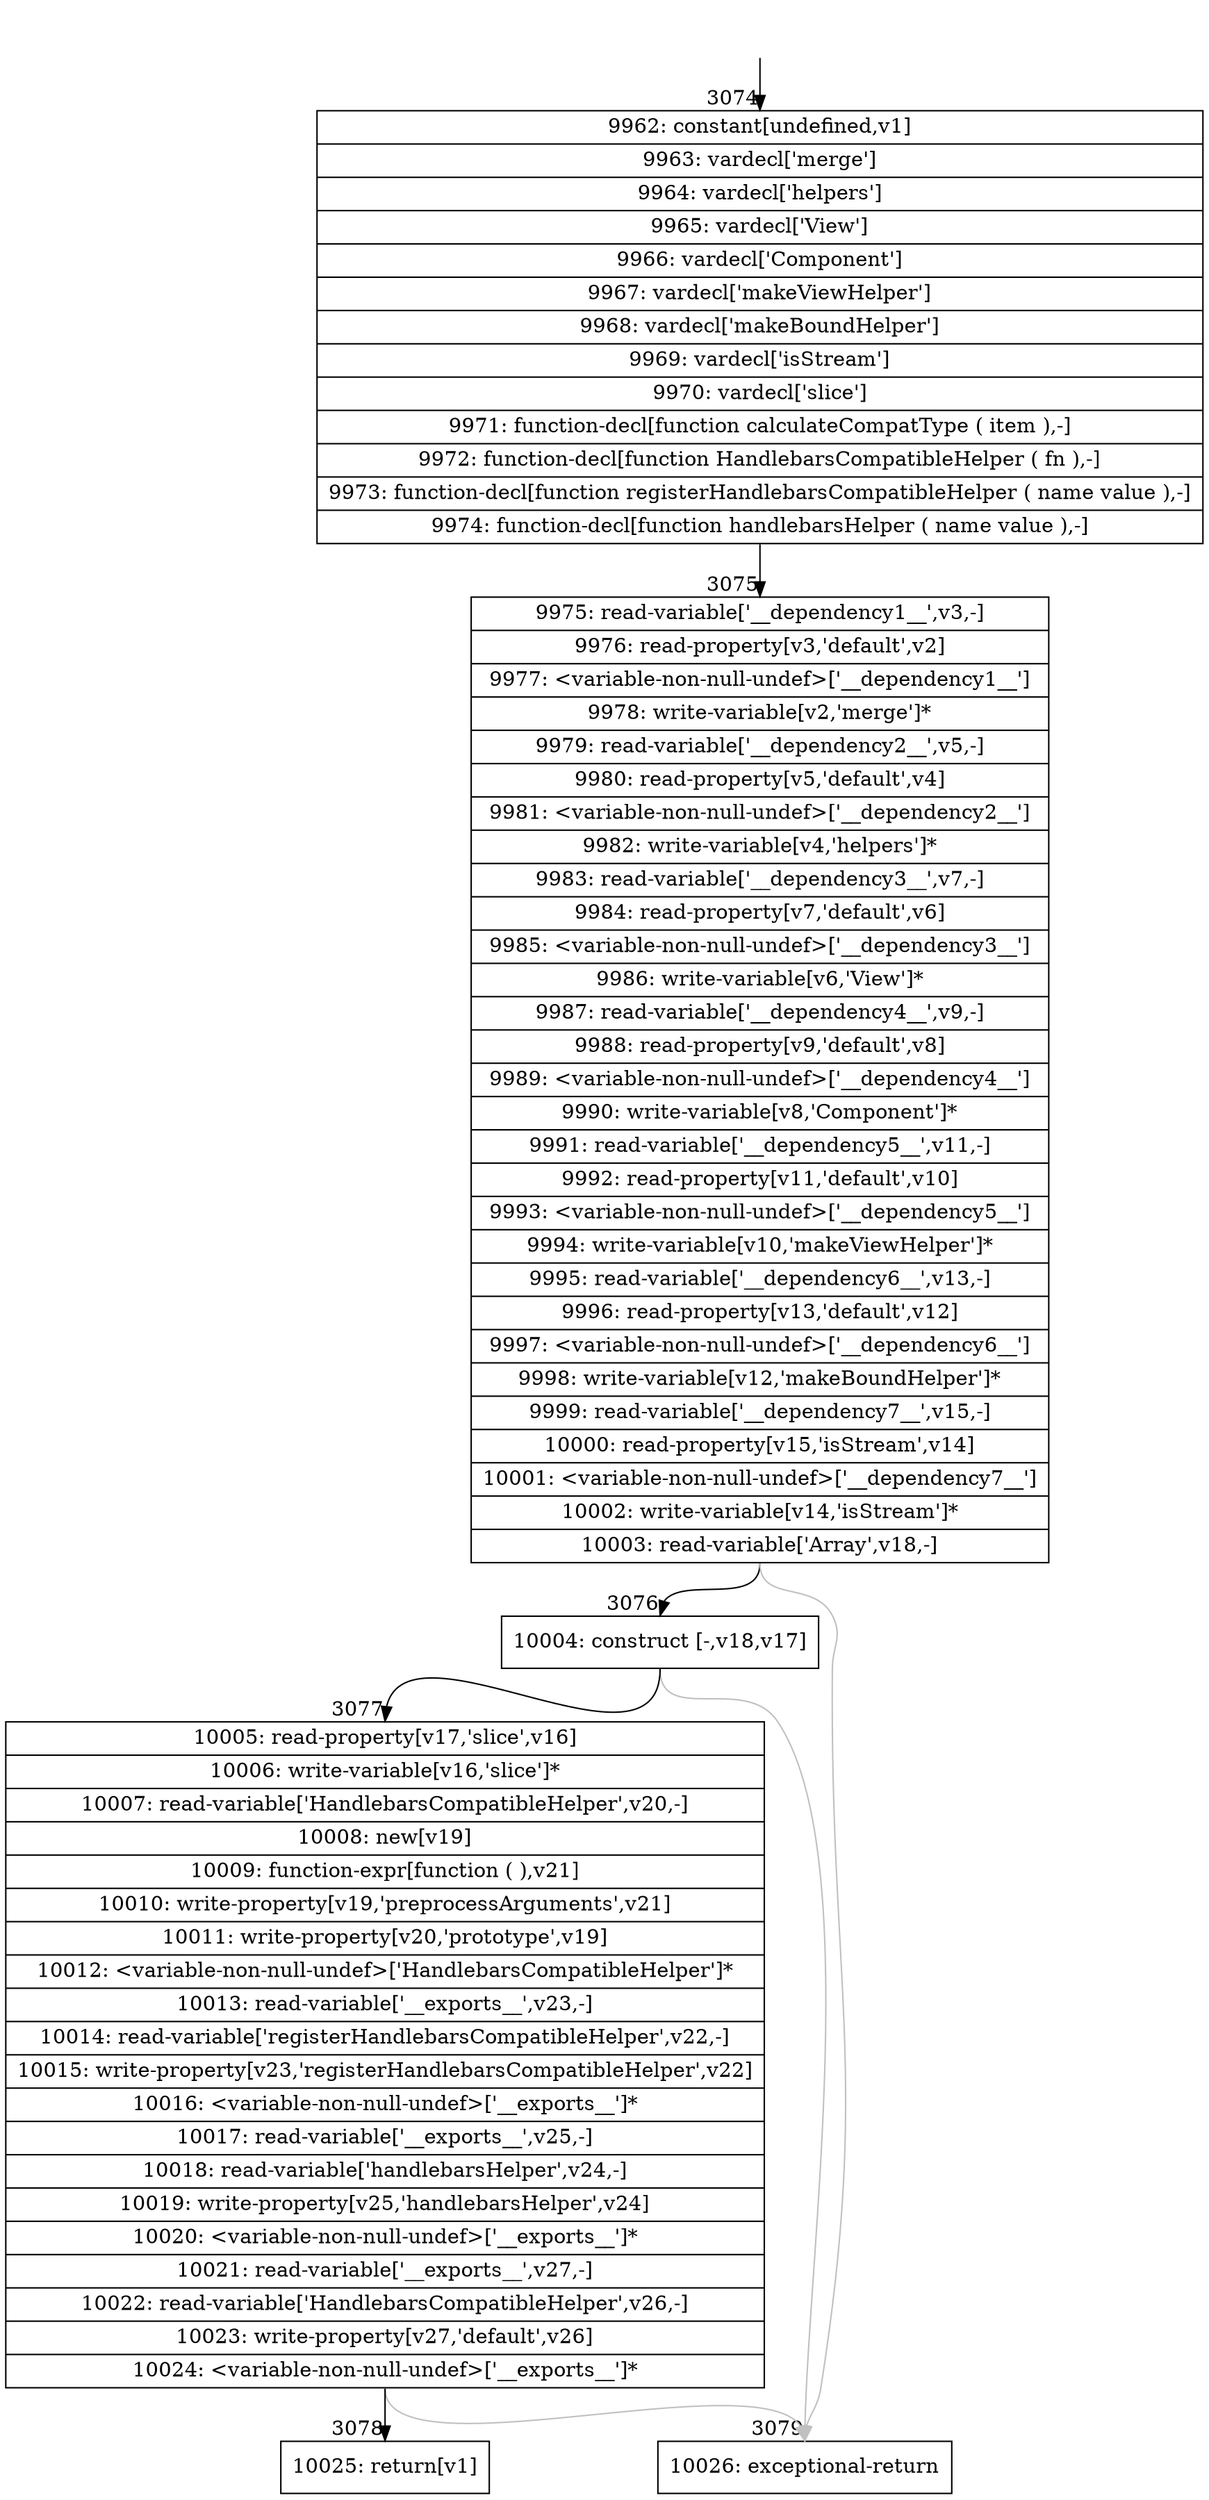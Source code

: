 digraph {
rankdir="TD"
BB_entry241[shape=none,label=""];
BB_entry241 -> BB3074 [tailport=s, headport=n, headlabel="    3074"]
BB3074 [shape=record label="{9962: constant[undefined,v1]|9963: vardecl['merge']|9964: vardecl['helpers']|9965: vardecl['View']|9966: vardecl['Component']|9967: vardecl['makeViewHelper']|9968: vardecl['makeBoundHelper']|9969: vardecl['isStream']|9970: vardecl['slice']|9971: function-decl[function calculateCompatType ( item ),-]|9972: function-decl[function HandlebarsCompatibleHelper ( fn ),-]|9973: function-decl[function registerHandlebarsCompatibleHelper ( name value ),-]|9974: function-decl[function handlebarsHelper ( name value ),-]}" ] 
BB3074 -> BB3075 [tailport=s, headport=n, headlabel="      3075"]
BB3075 [shape=record label="{9975: read-variable['__dependency1__',v3,-]|9976: read-property[v3,'default',v2]|9977: \<variable-non-null-undef\>['__dependency1__']|9978: write-variable[v2,'merge']*|9979: read-variable['__dependency2__',v5,-]|9980: read-property[v5,'default',v4]|9981: \<variable-non-null-undef\>['__dependency2__']|9982: write-variable[v4,'helpers']*|9983: read-variable['__dependency3__',v7,-]|9984: read-property[v7,'default',v6]|9985: \<variable-non-null-undef\>['__dependency3__']|9986: write-variable[v6,'View']*|9987: read-variable['__dependency4__',v9,-]|9988: read-property[v9,'default',v8]|9989: \<variable-non-null-undef\>['__dependency4__']|9990: write-variable[v8,'Component']*|9991: read-variable['__dependency5__',v11,-]|9992: read-property[v11,'default',v10]|9993: \<variable-non-null-undef\>['__dependency5__']|9994: write-variable[v10,'makeViewHelper']*|9995: read-variable['__dependency6__',v13,-]|9996: read-property[v13,'default',v12]|9997: \<variable-non-null-undef\>['__dependency6__']|9998: write-variable[v12,'makeBoundHelper']*|9999: read-variable['__dependency7__',v15,-]|10000: read-property[v15,'isStream',v14]|10001: \<variable-non-null-undef\>['__dependency7__']|10002: write-variable[v14,'isStream']*|10003: read-variable['Array',v18,-]}" ] 
BB3075 -> BB3076 [tailport=s, headport=n, headlabel="      3076"]
BB3075 -> BB3079 [tailport=s, headport=n, color=gray, headlabel="      3079"]
BB3076 [shape=record label="{10004: construct [-,v18,v17]}" ] 
BB3076 -> BB3077 [tailport=s, headport=n, headlabel="      3077"]
BB3076 -> BB3079 [tailport=s, headport=n, color=gray]
BB3077 [shape=record label="{10005: read-property[v17,'slice',v16]|10006: write-variable[v16,'slice']*|10007: read-variable['HandlebarsCompatibleHelper',v20,-]|10008: new[v19]|10009: function-expr[function ( ),v21]|10010: write-property[v19,'preprocessArguments',v21]|10011: write-property[v20,'prototype',v19]|10012: \<variable-non-null-undef\>['HandlebarsCompatibleHelper']*|10013: read-variable['__exports__',v23,-]|10014: read-variable['registerHandlebarsCompatibleHelper',v22,-]|10015: write-property[v23,'registerHandlebarsCompatibleHelper',v22]|10016: \<variable-non-null-undef\>['__exports__']*|10017: read-variable['__exports__',v25,-]|10018: read-variable['handlebarsHelper',v24,-]|10019: write-property[v25,'handlebarsHelper',v24]|10020: \<variable-non-null-undef\>['__exports__']*|10021: read-variable['__exports__',v27,-]|10022: read-variable['HandlebarsCompatibleHelper',v26,-]|10023: write-property[v27,'default',v26]|10024: \<variable-non-null-undef\>['__exports__']*}" ] 
BB3077 -> BB3078 [tailport=s, headport=n, headlabel="      3078"]
BB3077 -> BB3079 [tailport=s, headport=n, color=gray]
BB3078 [shape=record label="{10025: return[v1]}" ] 
BB3079 [shape=record label="{10026: exceptional-return}" ] 
//#$~ 5075
}
